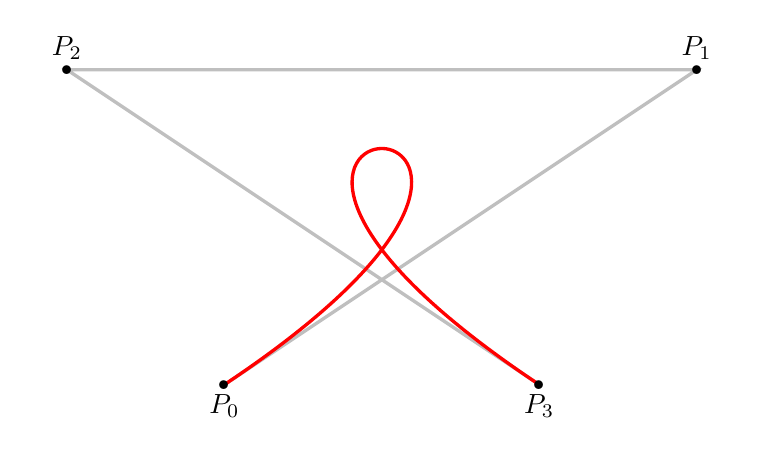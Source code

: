 ﻿\begin{tikzpicture}[scale=2]
\tikzset{
line/.style = {
 very thick
},
vector/.style = {
thick,-latex
},
dot/.style = {
insert path={
  node[scale=3]{.}
}
}
}
% la courbe
\path
  (1,0) coordinate (P0)
  (4,2) coordinate (P1)
  (	0,2)  coordinate (P2)
  (3,0) coordinate (P3)
;
\draw[gray!50, line]
  (P0)  -- (P1) -- (P2) -- (P3)
;
\draw[red, line]
  (P0)  .. controls (P1) and (P2) .. (P3)
;
\path
  (P0) [dot] node[below]{$P_0$}
  (P1) [dot] node[above]{$P_1$}
  (P2) [dot] node[above]{$P_2$}
  (P3) [dot] node[below]{$P_3$}
;

\end{tikzpicture}